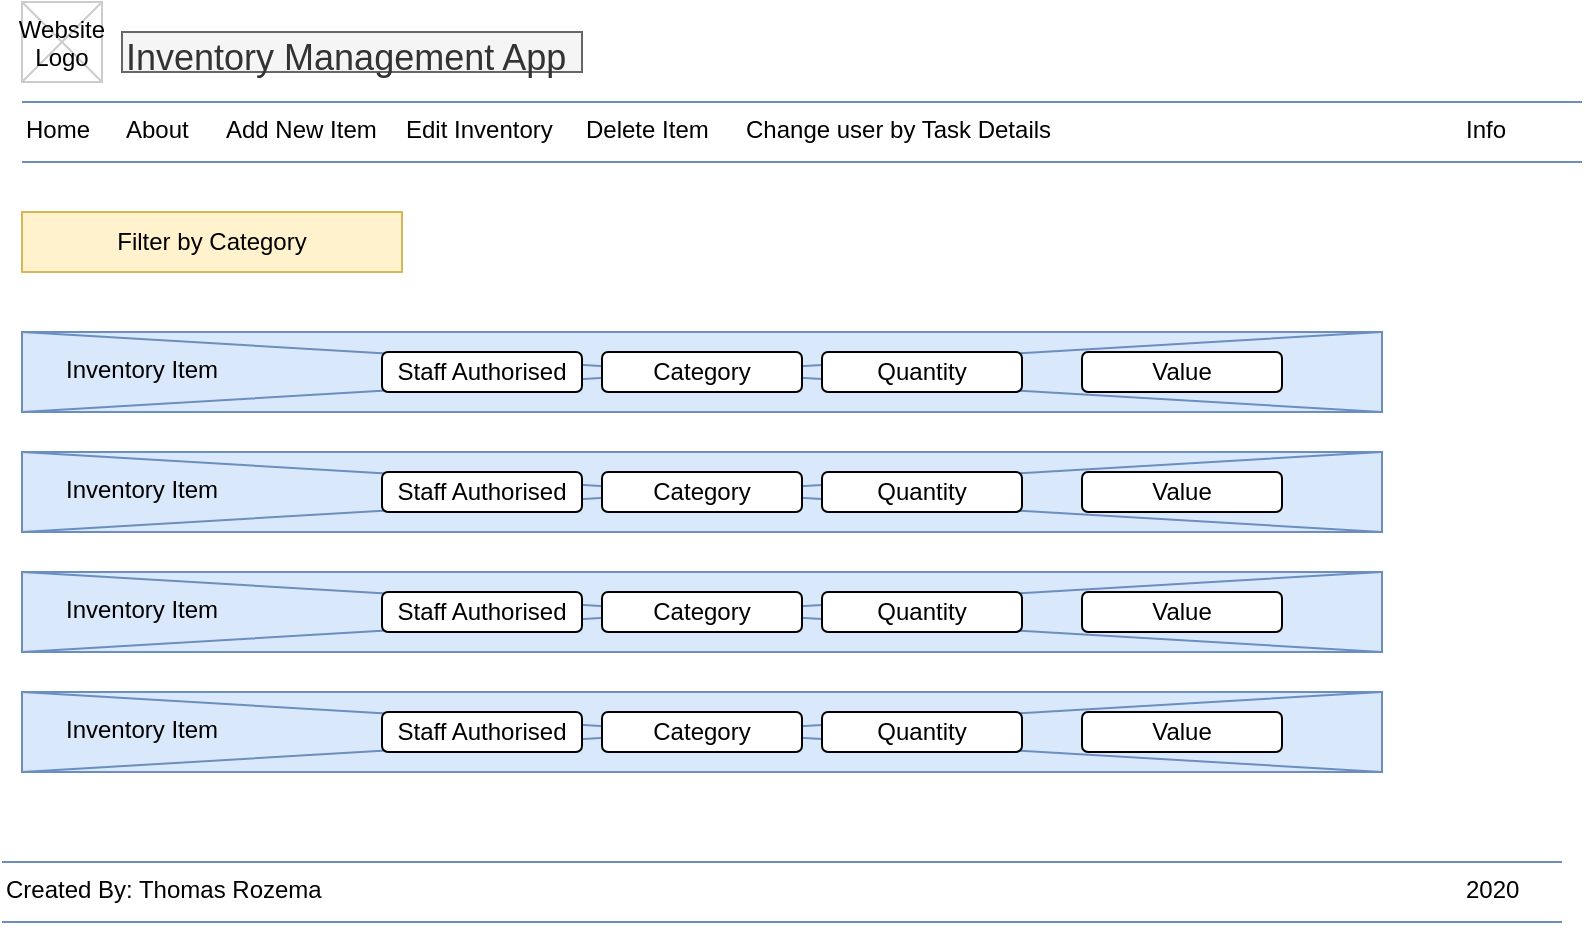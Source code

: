 <mxfile version="13.9.8" type="device"><diagram name="Page-1" id="f1b7ffb7-ca1e-a977-7cf5-a751b3c06c05"><mxGraphModel dx="2377" dy="857" grid="1" gridSize="10" guides="1" tooltips="1" connect="1" arrows="1" fold="1" page="1" pageScale="1" pageWidth="826" pageHeight="1169" background="#ffffff" math="0" shadow="0"><root><mxCell id="0"/><mxCell id="1" parent="0"/><mxCell id="13" value="" style="verticalLabelPosition=bottom;verticalAlign=top;strokeWidth=1;shape=mxgraph.mockup.graphics.iconGrid;strokeColor=#6c8ebf;gridSize=1,1;fillColor=#dae8fc;" parent="1" vertex="1"><mxGeometry x="20" y="180" width="680" height="40" as="geometry"/></mxCell><mxCell id="2" value="Inventory Management App" style="text;spacingTop=-5;fontSize=18;fontStyle=0;fillColor=#f5f5f5;strokeColor=#666666;fontColor=#333333;" parent="1" vertex="1"><mxGeometry x="70" y="30" width="230" height="20" as="geometry"/></mxCell><mxCell id="3" value="" style="line;strokeWidth=1;fillColor=#dae8fc;strokeColor=#6c8ebf;" parent="1" vertex="1"><mxGeometry x="20" y="60" width="780" height="10" as="geometry"/></mxCell><mxCell id="4" value="" style="line;strokeWidth=1;fillColor=#dae8fc;strokeColor=#6c8ebf;" parent="1" vertex="1"><mxGeometry x="20" y="90" width="780" height="10" as="geometry"/></mxCell><mxCell id="5" value="Home" style="text;spacingTop=-5;" parent="1" vertex="1"><mxGeometry x="20" y="70.0" width="30" height="20" as="geometry"/></mxCell><mxCell id="6" value="About" style="text;spacingTop=-5;" parent="1" vertex="1"><mxGeometry x="70.0" y="70.0" width="30" height="20" as="geometry"/></mxCell><mxCell id="7" value="Change user by Task Details" style="text;spacingTop=-5;" parent="1" vertex="1"><mxGeometry x="380" y="70" width="160" height="20" as="geometry"/></mxCell><mxCell id="9" value="Inventory Item" style="text;spacingTop=-5;whiteSpace=wrap;align=left" parent="1" vertex="1"><mxGeometry x="40" y="190" width="110" height="40" as="geometry"/></mxCell><mxCell id="11" value="Info" style="text;spacingTop=-5;" parent="1" vertex="1"><mxGeometry x="740" y="70.0" width="30" height="20" as="geometry"/></mxCell><mxCell id="20" value="" style="verticalLabelPosition=bottom;verticalAlign=top;strokeWidth=1;shape=mxgraph.mockup.graphics.iconGrid;strokeColor=#CCCCCC;gridSize=1,1;" parent="1" vertex="1"><mxGeometry x="20" y="15" width="40" height="40" as="geometry"/></mxCell><mxCell id="21" value="Website &#10;Logo" style="text;spacingTop=-5;align=center" parent="1" vertex="1"><mxGeometry x="10" y="20" width="60" height="40" as="geometry"/></mxCell><mxCell id="22" value="Add New Item" style="text;spacingTop=-5;" parent="1" vertex="1"><mxGeometry x="120" y="70" width="90" height="20" as="geometry"/></mxCell><mxCell id="23" value="Edit Inventory" style="text;spacingTop=-5;" parent="1" vertex="1"><mxGeometry x="210" y="70" width="70" height="20" as="geometry"/></mxCell><mxCell id="24" value="Delete Item" style="text;spacingTop=-5;" parent="1" vertex="1"><mxGeometry x="300" y="70" width="80" height="20" as="geometry"/></mxCell><mxCell id="rtVd--hEHI_WlBSeKpS3-66" value="Quantity" style="rounded=1;whiteSpace=wrap;html=1;" parent="1" vertex="1"><mxGeometry x="420" y="190" width="100" height="20" as="geometry"/></mxCell><mxCell id="rtVd--hEHI_WlBSeKpS3-67" value="Category" style="rounded=1;whiteSpace=wrap;html=1;" parent="1" vertex="1"><mxGeometry x="310" y="190" width="100" height="20" as="geometry"/></mxCell><mxCell id="rtVd--hEHI_WlBSeKpS3-84" value="Value" style="rounded=1;whiteSpace=wrap;html=1;" parent="1" vertex="1"><mxGeometry x="550" y="190" width="100" height="20" as="geometry"/></mxCell><mxCell id="PMYnGSMyCTG7mVPbPZ0H-24" value="Staff Authorised" style="rounded=1;whiteSpace=wrap;html=1;" vertex="1" parent="1"><mxGeometry x="200" y="190" width="100" height="20" as="geometry"/></mxCell><mxCell id="PMYnGSMyCTG7mVPbPZ0H-30" value="" style="verticalLabelPosition=bottom;verticalAlign=top;strokeWidth=1;shape=mxgraph.mockup.graphics.iconGrid;strokeColor=#6c8ebf;gridSize=1,1;fillColor=#dae8fc;" vertex="1" parent="1"><mxGeometry x="20" y="240" width="680" height="40" as="geometry"/></mxCell><mxCell id="PMYnGSMyCTG7mVPbPZ0H-31" value="Inventory Item" style="text;spacingTop=-5;whiteSpace=wrap;align=left" vertex="1" parent="1"><mxGeometry x="40" y="250" width="110" height="40" as="geometry"/></mxCell><mxCell id="PMYnGSMyCTG7mVPbPZ0H-32" value="Quantity" style="rounded=1;whiteSpace=wrap;html=1;" vertex="1" parent="1"><mxGeometry x="420" y="250" width="100" height="20" as="geometry"/></mxCell><mxCell id="PMYnGSMyCTG7mVPbPZ0H-33" value="Category" style="rounded=1;whiteSpace=wrap;html=1;" vertex="1" parent="1"><mxGeometry x="310" y="250" width="100" height="20" as="geometry"/></mxCell><mxCell id="PMYnGSMyCTG7mVPbPZ0H-34" value="Value" style="rounded=1;whiteSpace=wrap;html=1;" vertex="1" parent="1"><mxGeometry x="550" y="250" width="100" height="20" as="geometry"/></mxCell><mxCell id="PMYnGSMyCTG7mVPbPZ0H-35" value="Staff Authorised" style="rounded=1;whiteSpace=wrap;html=1;" vertex="1" parent="1"><mxGeometry x="200" y="250" width="100" height="20" as="geometry"/></mxCell><mxCell id="PMYnGSMyCTG7mVPbPZ0H-36" value="" style="verticalLabelPosition=bottom;verticalAlign=top;strokeWidth=1;shape=mxgraph.mockup.graphics.iconGrid;strokeColor=#6c8ebf;gridSize=1,1;fillColor=#dae8fc;" vertex="1" parent="1"><mxGeometry x="20" y="300" width="680" height="40" as="geometry"/></mxCell><mxCell id="PMYnGSMyCTG7mVPbPZ0H-37" value="Inventory Item" style="text;spacingTop=-5;whiteSpace=wrap;align=left" vertex="1" parent="1"><mxGeometry x="40" y="310" width="110" height="40" as="geometry"/></mxCell><mxCell id="PMYnGSMyCTG7mVPbPZ0H-38" value="Quantity" style="rounded=1;whiteSpace=wrap;html=1;" vertex="1" parent="1"><mxGeometry x="420" y="310" width="100" height="20" as="geometry"/></mxCell><mxCell id="PMYnGSMyCTG7mVPbPZ0H-39" value="Category" style="rounded=1;whiteSpace=wrap;html=1;" vertex="1" parent="1"><mxGeometry x="310" y="310" width="100" height="20" as="geometry"/></mxCell><mxCell id="PMYnGSMyCTG7mVPbPZ0H-40" value="Value" style="rounded=1;whiteSpace=wrap;html=1;" vertex="1" parent="1"><mxGeometry x="550" y="310" width="100" height="20" as="geometry"/></mxCell><mxCell id="PMYnGSMyCTG7mVPbPZ0H-41" value="Staff Authorised" style="rounded=1;whiteSpace=wrap;html=1;" vertex="1" parent="1"><mxGeometry x="200" y="310" width="100" height="20" as="geometry"/></mxCell><mxCell id="PMYnGSMyCTG7mVPbPZ0H-42" value="" style="verticalLabelPosition=bottom;verticalAlign=top;strokeWidth=1;shape=mxgraph.mockup.graphics.iconGrid;strokeColor=#6c8ebf;gridSize=1,1;fillColor=#dae8fc;" vertex="1" parent="1"><mxGeometry x="20" y="360" width="680" height="40" as="geometry"/></mxCell><mxCell id="PMYnGSMyCTG7mVPbPZ0H-43" value="Inventory Item" style="text;spacingTop=-5;whiteSpace=wrap;align=left" vertex="1" parent="1"><mxGeometry x="40" y="370" width="110" height="40" as="geometry"/></mxCell><mxCell id="PMYnGSMyCTG7mVPbPZ0H-44" value="Quantity" style="rounded=1;whiteSpace=wrap;html=1;" vertex="1" parent="1"><mxGeometry x="420" y="370" width="100" height="20" as="geometry"/></mxCell><mxCell id="PMYnGSMyCTG7mVPbPZ0H-45" value="Category" style="rounded=1;whiteSpace=wrap;html=1;" vertex="1" parent="1"><mxGeometry x="310" y="370" width="100" height="20" as="geometry"/></mxCell><mxCell id="PMYnGSMyCTG7mVPbPZ0H-46" value="Value" style="rounded=1;whiteSpace=wrap;html=1;" vertex="1" parent="1"><mxGeometry x="550" y="370" width="100" height="20" as="geometry"/></mxCell><mxCell id="PMYnGSMyCTG7mVPbPZ0H-47" value="Staff Authorised" style="rounded=1;whiteSpace=wrap;html=1;" vertex="1" parent="1"><mxGeometry x="200" y="370" width="100" height="20" as="geometry"/></mxCell><mxCell id="PMYnGSMyCTG7mVPbPZ0H-48" value="Filter by Category" style="whiteSpace=wrap;html=1;fillColor=#fff2cc;strokeColor=#d6b656;" vertex="1" parent="1"><mxGeometry x="20" y="120" width="190" height="30" as="geometry"/></mxCell><mxCell id="PMYnGSMyCTG7mVPbPZ0H-58" value="" style="line;strokeWidth=1;fillColor=#dae8fc;strokeColor=#6c8ebf;" vertex="1" parent="1"><mxGeometry x="10" y="440" width="780" height="10" as="geometry"/></mxCell><mxCell id="PMYnGSMyCTG7mVPbPZ0H-59" value="" style="line;strokeWidth=1;fillColor=#dae8fc;strokeColor=#6c8ebf;" vertex="1" parent="1"><mxGeometry x="10" y="470" width="780" height="10" as="geometry"/></mxCell><mxCell id="PMYnGSMyCTG7mVPbPZ0H-60" value="Created By: Thomas Rozema" style="text;spacingTop=-5;" vertex="1" parent="1"><mxGeometry x="10" y="450" width="170" height="20" as="geometry"/></mxCell><mxCell id="PMYnGSMyCTG7mVPbPZ0H-63" value="2020" style="text;spacingTop=-5;" vertex="1" parent="1"><mxGeometry x="740" y="450" width="40" height="20" as="geometry"/></mxCell></root></mxGraphModel></diagram></mxfile>